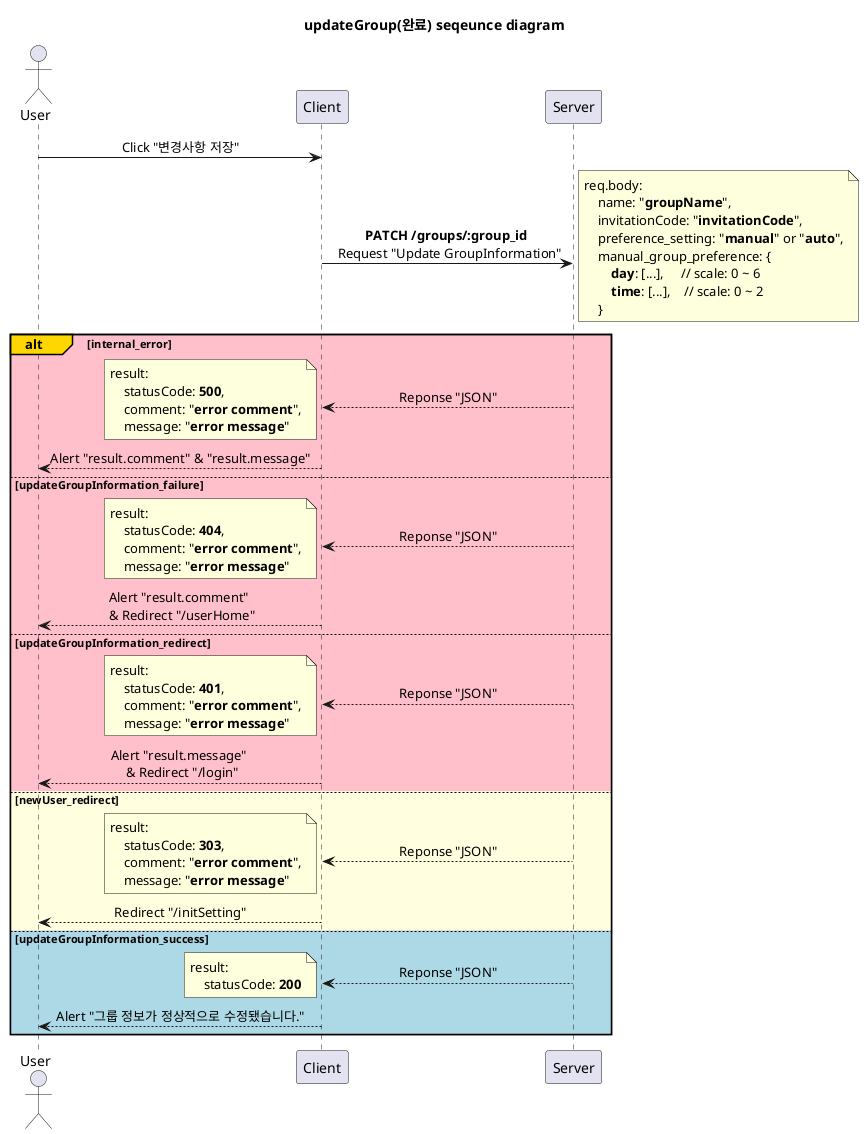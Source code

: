 @startuml updateGroup(완료)
'http://localhost:3000/editGroup/:id

title updateGroup(완료) seqeunce diagram

skinparam SequenceMessageAlignment center

participant Server order 30
participant Client order 20
actor User order 10

User -> Client: Click "변경사항 저장"

Client -> Server: **PATCH /groups/:group_id** \n Request "Update GroupInformation"
note right
    req.body:
        name: "**groupName**",
        invitationCode: "**invitationCode**",
        preference_setting: "**manual**" or "**auto**",
        manual_group_preference: {
            **day**: [...],     // scale: 0 ~ 6
            **time**: [...],    // scale: 0 ~ 2
        }
end note

alt#Gold #Pink internal_error
    Client <-- Server: Reponse "JSON"
    note left
        result:
            statusCode: **500**,
            comment: "**error comment**",
            message: "**error message**"
    end note
    User <-- Client: Alert "result.comment" & "result.message"

else #Pink updateGroupInformation_failure
    Client <-- Server: Reponse "JSON"
    note left
        result:
            statusCode: **404**,
            comment: "**error comment**",
            message: "**error message**"
    end note
    User <-- Client: Alert "result.comment" \n & Redirect "/userHome"

else #Pink updateGroupInformation_redirect
    Client <-- Server: Reponse "JSON"
    note left
        result:
            statusCode: **401**,
            comment: "**error comment**",
            message: "**error message**"
    end note
    User <-- Client: Alert "result.message" \n & Redirect "/login"

else #LightYellow newUser_redirect
    Client <-- Server: Reponse "JSON"
    note left
        result:
            statusCode: **303**,
            comment: "**error comment**",
            message: "**error message**"
    end note
    User <-- Client: Redirect "/initSetting"

else #LightBlue updateGroupInformation_success
    Client <-- Server: Reponse "JSON"
    note left
        result:
            statusCode: **200**
    end note
    User <-- Client: Alert "그룹 정보가 정상적으로 수정됐습니다."
end

@enduml